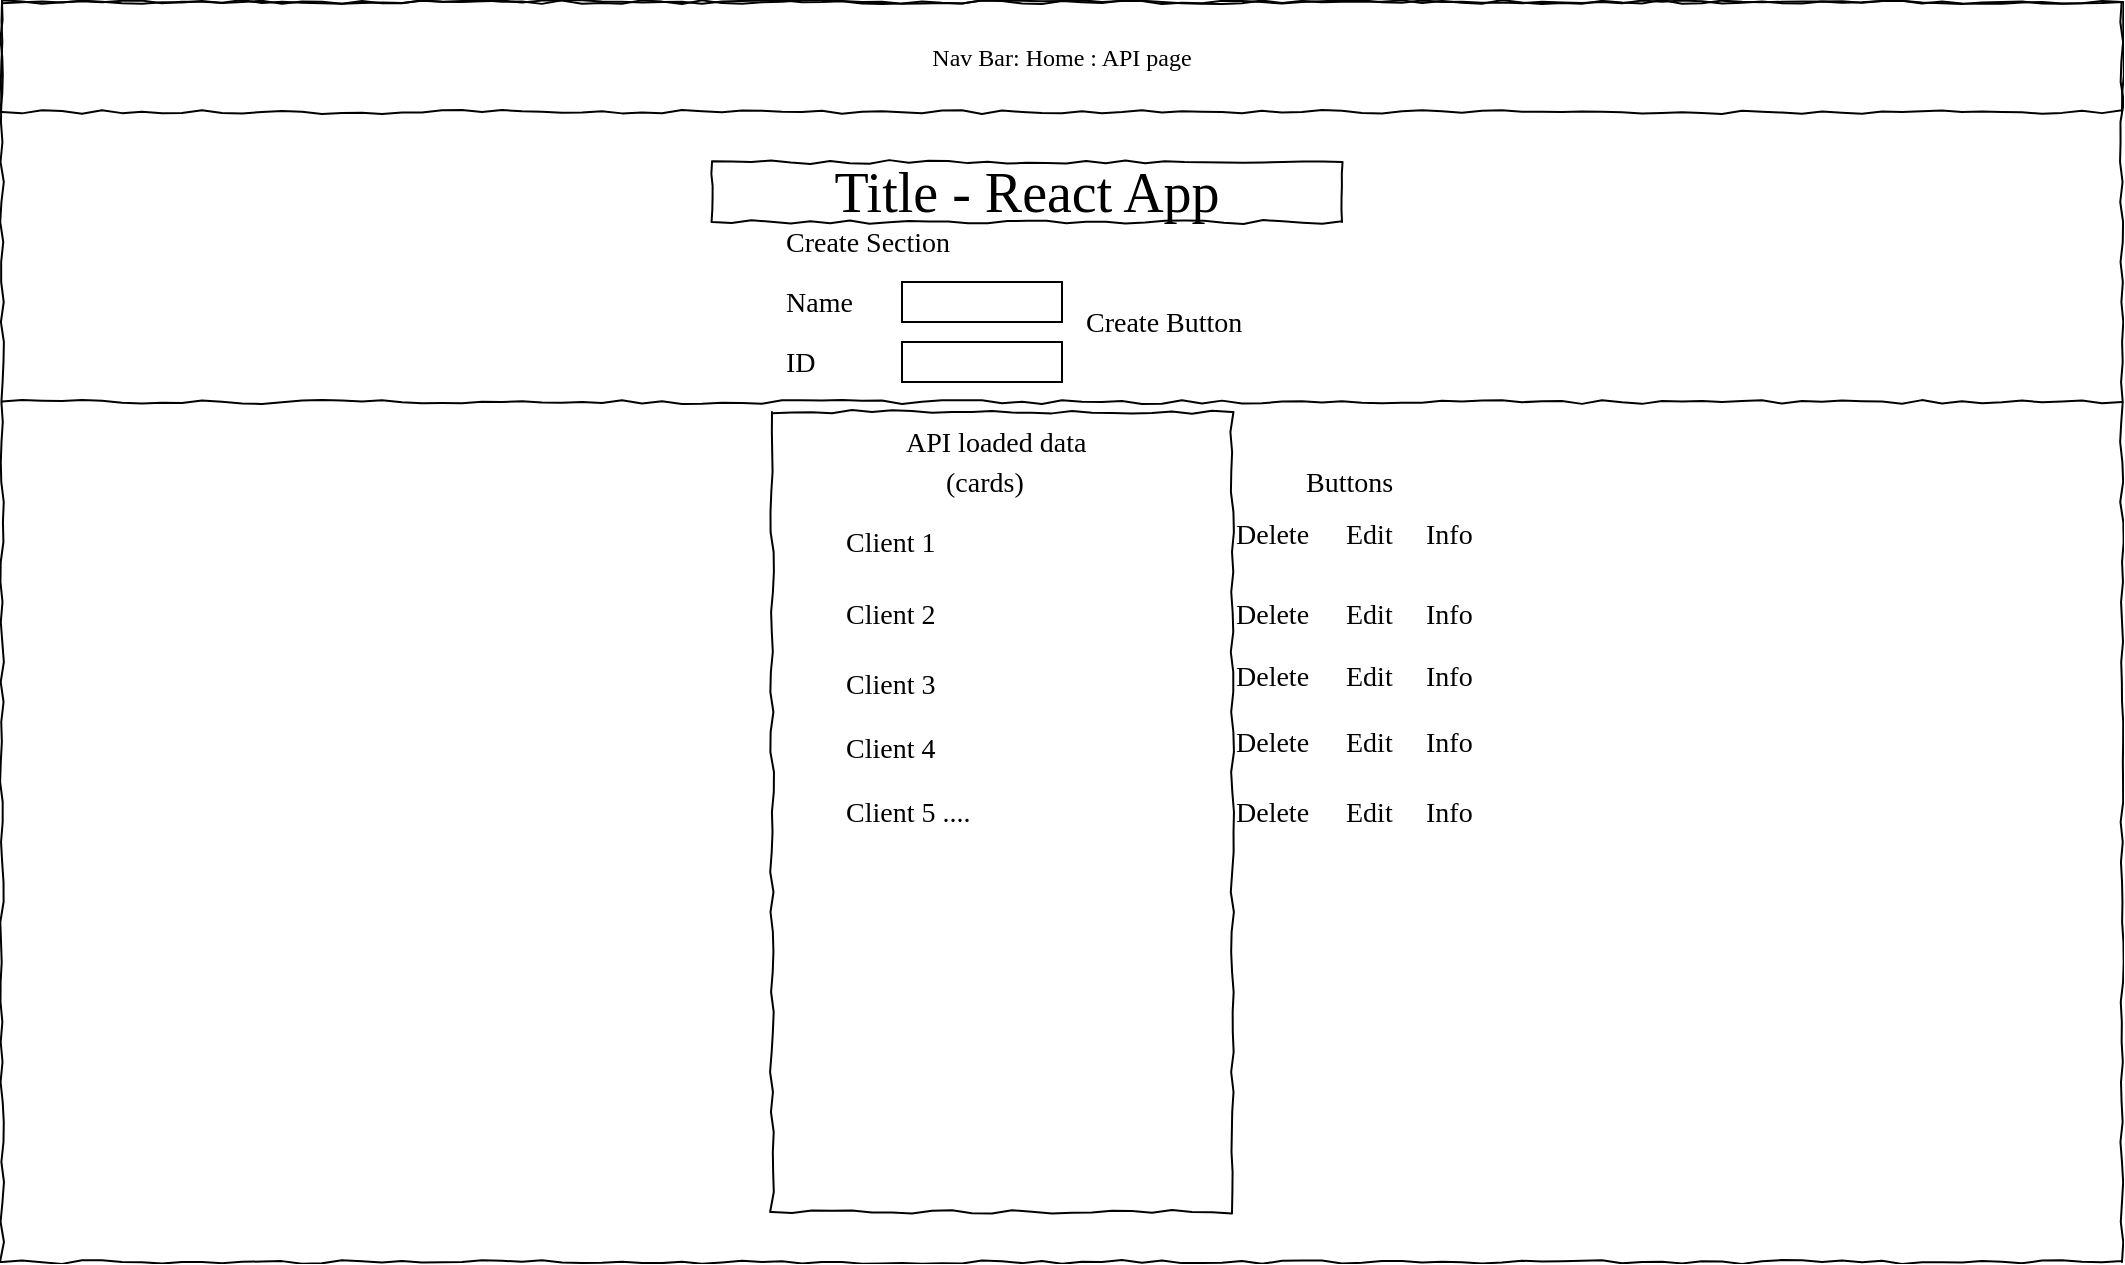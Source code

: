 <mxfile version="15.5.2" type="github">
  <diagram name="Page-1" id="03018318-947c-dd8e-b7a3-06fadd420f32">
    <mxGraphModel dx="1209" dy="642" grid="1" gridSize="10" guides="1" tooltips="1" connect="1" arrows="1" fold="1" page="1" pageScale="1" pageWidth="1100" pageHeight="850" background="#ffffff" math="0" shadow="0">
      <root>
        <mxCell id="0" />
        <mxCell id="1" parent="0" />
        <mxCell id="677b7b8949515195-1" value="" style="whiteSpace=wrap;html=1;rounded=0;shadow=0;labelBackgroundColor=none;strokeColor=#000000;strokeWidth=1;fillColor=none;fontFamily=Verdana;fontSize=12;fontColor=#000000;align=center;comic=1;" parent="1" vertex="1">
          <mxGeometry x="20" y="10" width="1060" height="630" as="geometry" />
        </mxCell>
        <mxCell id="677b7b8949515195-2" value="Title - React App" style="whiteSpace=wrap;html=1;rounded=0;shadow=0;labelBackgroundColor=none;strokeWidth=1;fontFamily=Verdana;fontSize=28;align=center;comic=1;" parent="1" vertex="1">
          <mxGeometry x="375" y="90" width="315" height="30" as="geometry" />
        </mxCell>
        <mxCell id="677b7b8949515195-9" value="" style="line;strokeWidth=1;html=1;rounded=0;shadow=0;labelBackgroundColor=none;fillColor=none;fontFamily=Verdana;fontSize=14;fontColor=#000000;align=center;comic=1;" parent="1" vertex="1">
          <mxGeometry x="20" y="160" width="1060" height="100" as="geometry" />
        </mxCell>
        <mxCell id="677b7b8949515195-11" value="Create Section&amp;nbsp;" style="text;html=1;points=[];align=left;verticalAlign=top;spacingTop=-4;fontSize=14;fontFamily=Verdana" parent="1" vertex="1">
          <mxGeometry x="410" y="120" width="60" height="20" as="geometry" />
        </mxCell>
        <mxCell id="677b7b8949515195-12" value="API loaded data&amp;nbsp;" style="text;html=1;points=[];align=left;verticalAlign=top;spacingTop=-4;fontSize=14;fontFamily=Verdana" parent="1" vertex="1">
          <mxGeometry x="470" y="220" width="60" height="20" as="geometry" />
        </mxCell>
        <mxCell id="677b7b8949515195-13" value="Name" style="text;html=1;points=[];align=left;verticalAlign=top;spacingTop=-4;fontSize=14;fontFamily=Verdana" parent="1" vertex="1">
          <mxGeometry x="410" y="150" width="60" height="20" as="geometry" />
        </mxCell>
        <mxCell id="677b7b8949515195-14" value="Create Button" style="text;html=1;points=[];align=left;verticalAlign=top;spacingTop=-4;fontSize=14;fontFamily=Verdana" parent="1" vertex="1">
          <mxGeometry x="560" y="160" width="60" height="20" as="geometry" />
        </mxCell>
        <mxCell id="677b7b8949515195-25" value="" style="whiteSpace=wrap;html=1;rounded=0;shadow=0;labelBackgroundColor=none;strokeWidth=1;fillColor=none;fontFamily=Verdana;fontSize=12;align=center;comic=1;" parent="1" vertex="1">
          <mxGeometry x="405" y="215" width="230" height="400" as="geometry" />
        </mxCell>
        <mxCell id="677b7b8949515195-26" value="Nav Bar: Home : API page" style="whiteSpace=wrap;html=1;rounded=0;shadow=0;labelBackgroundColor=none;strokeWidth=1;fillColor=none;fontFamily=Verdana;fontSize=12;align=center;comic=1;" parent="1" vertex="1">
          <mxGeometry x="20" y="10" width="1060" height="55" as="geometry" />
        </mxCell>
        <mxCell id="677b7b8949515195-44" value="Client 1&lt;br&gt;" style="text;html=1;points=[];align=left;verticalAlign=top;spacingTop=-4;fontSize=14;fontFamily=Verdana" parent="1" vertex="1">
          <mxGeometry x="440" y="270" width="170" height="20" as="geometry" />
        </mxCell>
        <mxCell id="677b7b8949515195-45" value="Delete&lt;br&gt;" style="text;html=1;points=[];align=left;verticalAlign=top;spacingTop=-4;fontSize=14;fontFamily=Verdana" parent="1" vertex="1">
          <mxGeometry x="635" y="266" width="170" height="20" as="geometry" />
        </mxCell>
        <mxCell id="677b7b8949515195-46" value="Edit&lt;br&gt;" style="text;html=1;points=[];align=left;verticalAlign=top;spacingTop=-4;fontSize=14;fontFamily=Verdana" parent="1" vertex="1">
          <mxGeometry x="690" y="266" width="170" height="20" as="geometry" />
        </mxCell>
        <mxCell id="677b7b8949515195-47" value="Info" style="text;html=1;points=[];align=left;verticalAlign=top;spacingTop=-4;fontSize=14;fontFamily=Verdana" parent="1" vertex="1">
          <mxGeometry x="730" y="266" width="170" height="20" as="geometry" />
        </mxCell>
        <mxCell id="677b7b8949515195-48" value="Buttons&lt;br&gt;" style="text;html=1;points=[];align=left;verticalAlign=top;spacingTop=-4;fontSize=14;fontFamily=Verdana" parent="1" vertex="1">
          <mxGeometry x="670" y="240" width="170" height="20" as="geometry" />
        </mxCell>
        <mxCell id="677b7b8949515195-49" value="(cards)" style="text;html=1;points=[];align=left;verticalAlign=top;spacingTop=-4;fontSize=14;fontFamily=Verdana" parent="1" vertex="1">
          <mxGeometry x="490" y="240" width="170" height="20" as="geometry" />
        </mxCell>
        <mxCell id="DIymqIauY3StZ80zDOtD-1" value="Client 2&lt;span style=&quot;white-space: pre&quot;&gt;	&lt;/span&gt;" style="text;html=1;points=[];align=left;verticalAlign=top;spacingTop=-4;fontSize=14;fontFamily=Verdana" vertex="1" parent="1">
          <mxGeometry x="440" y="306" width="170" height="20" as="geometry" />
        </mxCell>
        <mxCell id="DIymqIauY3StZ80zDOtD-2" value="Client 3" style="text;html=1;points=[];align=left;verticalAlign=top;spacingTop=-4;fontSize=14;fontFamily=Verdana" vertex="1" parent="1">
          <mxGeometry x="440" y="341" width="170" height="20" as="geometry" />
        </mxCell>
        <mxCell id="DIymqIauY3StZ80zDOtD-3" value="Client 4" style="text;html=1;points=[];align=left;verticalAlign=top;spacingTop=-4;fontSize=14;fontFamily=Verdana" vertex="1" parent="1">
          <mxGeometry x="440" y="373" width="170" height="20" as="geometry" />
        </mxCell>
        <mxCell id="DIymqIauY3StZ80zDOtD-4" value="Client 5 ...." style="text;html=1;points=[];align=left;verticalAlign=top;spacingTop=-4;fontSize=14;fontFamily=Verdana" vertex="1" parent="1">
          <mxGeometry x="440" y="405" width="170" height="20" as="geometry" />
        </mxCell>
        <mxCell id="DIymqIauY3StZ80zDOtD-7" value="ID" style="text;html=1;points=[];align=left;verticalAlign=top;spacingTop=-4;fontSize=14;fontFamily=Verdana" vertex="1" parent="1">
          <mxGeometry x="410" y="180" width="60" height="20" as="geometry" />
        </mxCell>
        <mxCell id="DIymqIauY3StZ80zDOtD-8" value="" style="rounded=0;whiteSpace=wrap;html=1;" vertex="1" parent="1">
          <mxGeometry x="470" y="150" width="80" height="20" as="geometry" />
        </mxCell>
        <mxCell id="DIymqIauY3StZ80zDOtD-9" value="" style="rounded=0;whiteSpace=wrap;html=1;" vertex="1" parent="1">
          <mxGeometry x="470" y="180" width="80" height="20" as="geometry" />
        </mxCell>
        <mxCell id="DIymqIauY3StZ80zDOtD-11" value="Delete&lt;br&gt;" style="text;html=1;points=[];align=left;verticalAlign=top;spacingTop=-4;fontSize=14;fontFamily=Verdana" vertex="1" parent="1">
          <mxGeometry x="635" y="306" width="170" height="20" as="geometry" />
        </mxCell>
        <mxCell id="DIymqIauY3StZ80zDOtD-12" value="Edit&lt;br&gt;" style="text;html=1;points=[];align=left;verticalAlign=top;spacingTop=-4;fontSize=14;fontFamily=Verdana" vertex="1" parent="1">
          <mxGeometry x="690" y="306" width="170" height="20" as="geometry" />
        </mxCell>
        <mxCell id="DIymqIauY3StZ80zDOtD-13" value="Info" style="text;html=1;points=[];align=left;verticalAlign=top;spacingTop=-4;fontSize=14;fontFamily=Verdana" vertex="1" parent="1">
          <mxGeometry x="730" y="306" width="170" height="20" as="geometry" />
        </mxCell>
        <mxCell id="DIymqIauY3StZ80zDOtD-14" value="Delete&lt;br&gt;" style="text;html=1;points=[];align=left;verticalAlign=top;spacingTop=-4;fontSize=14;fontFamily=Verdana" vertex="1" parent="1">
          <mxGeometry x="635" y="337" width="170" height="20" as="geometry" />
        </mxCell>
        <mxCell id="DIymqIauY3StZ80zDOtD-15" value="Edit&lt;br&gt;" style="text;html=1;points=[];align=left;verticalAlign=top;spacingTop=-4;fontSize=14;fontFamily=Verdana" vertex="1" parent="1">
          <mxGeometry x="690" y="337" width="170" height="20" as="geometry" />
        </mxCell>
        <mxCell id="DIymqIauY3StZ80zDOtD-16" value="Info" style="text;html=1;points=[];align=left;verticalAlign=top;spacingTop=-4;fontSize=14;fontFamily=Verdana" vertex="1" parent="1">
          <mxGeometry x="730" y="337" width="170" height="20" as="geometry" />
        </mxCell>
        <mxCell id="DIymqIauY3StZ80zDOtD-17" value="Delete&lt;br&gt;" style="text;html=1;points=[];align=left;verticalAlign=top;spacingTop=-4;fontSize=14;fontFamily=Verdana" vertex="1" parent="1">
          <mxGeometry x="635" y="370" width="170" height="20" as="geometry" />
        </mxCell>
        <mxCell id="DIymqIauY3StZ80zDOtD-18" value="Edit&lt;br&gt;" style="text;html=1;points=[];align=left;verticalAlign=top;spacingTop=-4;fontSize=14;fontFamily=Verdana" vertex="1" parent="1">
          <mxGeometry x="690" y="370" width="170" height="20" as="geometry" />
        </mxCell>
        <mxCell id="DIymqIauY3StZ80zDOtD-19" value="Info" style="text;html=1;points=[];align=left;verticalAlign=top;spacingTop=-4;fontSize=14;fontFamily=Verdana" vertex="1" parent="1">
          <mxGeometry x="730" y="370" width="170" height="20" as="geometry" />
        </mxCell>
        <mxCell id="DIymqIauY3StZ80zDOtD-20" value="Delete&lt;br&gt;" style="text;html=1;points=[];align=left;verticalAlign=top;spacingTop=-4;fontSize=14;fontFamily=Verdana" vertex="1" parent="1">
          <mxGeometry x="635" y="405" width="170" height="20" as="geometry" />
        </mxCell>
        <mxCell id="DIymqIauY3StZ80zDOtD-21" value="Edit&lt;br&gt;" style="text;html=1;points=[];align=left;verticalAlign=top;spacingTop=-4;fontSize=14;fontFamily=Verdana" vertex="1" parent="1">
          <mxGeometry x="690" y="405" width="170" height="20" as="geometry" />
        </mxCell>
        <mxCell id="DIymqIauY3StZ80zDOtD-22" value="Info" style="text;html=1;points=[];align=left;verticalAlign=top;spacingTop=-4;fontSize=14;fontFamily=Verdana" vertex="1" parent="1">
          <mxGeometry x="730" y="405" width="170" height="20" as="geometry" />
        </mxCell>
      </root>
    </mxGraphModel>
  </diagram>
</mxfile>
